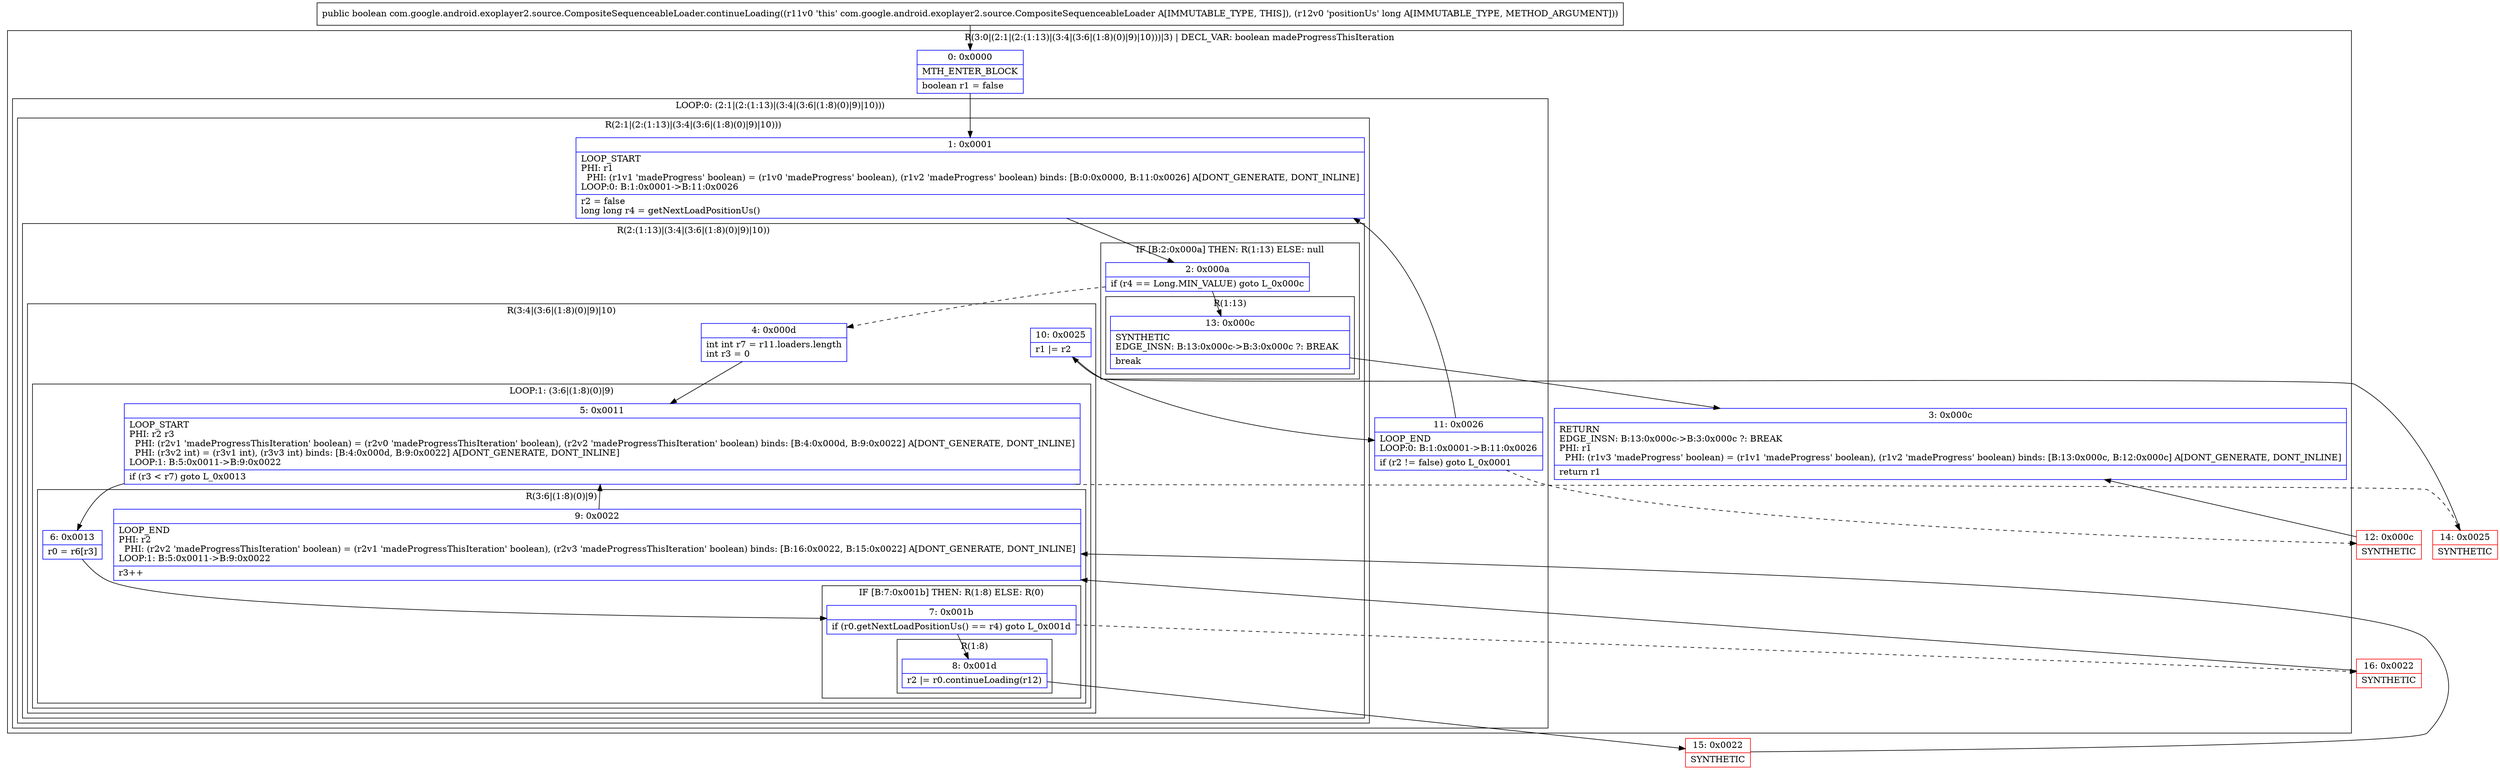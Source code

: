digraph "CFG forcom.google.android.exoplayer2.source.CompositeSequenceableLoader.continueLoading(J)Z" {
subgraph cluster_Region_449802897 {
label = "R(3:0|(2:1|(2:(1:13)|(3:4|(3:6|(1:8)(0)|9)|10)))|3) | DECL_VAR: boolean madeProgressThisIteration\l";
node [shape=record,color=blue];
Node_0 [shape=record,label="{0\:\ 0x0000|MTH_ENTER_BLOCK\l|boolean r1 = false\l}"];
subgraph cluster_LoopRegion_999002383 {
label = "LOOP:0: (2:1|(2:(1:13)|(3:4|(3:6|(1:8)(0)|9)|10)))";
node [shape=record,color=blue];
Node_11 [shape=record,label="{11\:\ 0x0026|LOOP_END\lLOOP:0: B:1:0x0001\-\>B:11:0x0026\l|if (r2 != false) goto L_0x0001\l}"];
subgraph cluster_Region_1190482067 {
label = "R(2:1|(2:(1:13)|(3:4|(3:6|(1:8)(0)|9)|10)))";
node [shape=record,color=blue];
Node_1 [shape=record,label="{1\:\ 0x0001|LOOP_START\lPHI: r1 \l  PHI: (r1v1 'madeProgress' boolean) = (r1v0 'madeProgress' boolean), (r1v2 'madeProgress' boolean) binds: [B:0:0x0000, B:11:0x0026] A[DONT_GENERATE, DONT_INLINE]\lLOOP:0: B:1:0x0001\-\>B:11:0x0026\l|r2 = false\llong long r4 = getNextLoadPositionUs()\l}"];
subgraph cluster_Region_317747113 {
label = "R(2:(1:13)|(3:4|(3:6|(1:8)(0)|9)|10))";
node [shape=record,color=blue];
subgraph cluster_IfRegion_241529354 {
label = "IF [B:2:0x000a] THEN: R(1:13) ELSE: null";
node [shape=record,color=blue];
Node_2 [shape=record,label="{2\:\ 0x000a|if (r4 == Long.MIN_VALUE) goto L_0x000c\l}"];
subgraph cluster_Region_904896151 {
label = "R(1:13)";
node [shape=record,color=blue];
Node_13 [shape=record,label="{13\:\ 0x000c|SYNTHETIC\lEDGE_INSN: B:13:0x000c\-\>B:3:0x000c ?: BREAK  \l|break\l}"];
}
}
subgraph cluster_Region_1054959435 {
label = "R(3:4|(3:6|(1:8)(0)|9)|10)";
node [shape=record,color=blue];
Node_4 [shape=record,label="{4\:\ 0x000d|int int r7 = r11.loaders.length\lint r3 = 0\l}"];
subgraph cluster_LoopRegion_173364365 {
label = "LOOP:1: (3:6|(1:8)(0)|9)";
node [shape=record,color=blue];
Node_5 [shape=record,label="{5\:\ 0x0011|LOOP_START\lPHI: r2 r3 \l  PHI: (r2v1 'madeProgressThisIteration' boolean) = (r2v0 'madeProgressThisIteration' boolean), (r2v2 'madeProgressThisIteration' boolean) binds: [B:4:0x000d, B:9:0x0022] A[DONT_GENERATE, DONT_INLINE]\l  PHI: (r3v2 int) = (r3v1 int), (r3v3 int) binds: [B:4:0x000d, B:9:0x0022] A[DONT_GENERATE, DONT_INLINE]\lLOOP:1: B:5:0x0011\-\>B:9:0x0022\l|if (r3 \< r7) goto L_0x0013\l}"];
subgraph cluster_Region_834897371 {
label = "R(3:6|(1:8)(0)|9)";
node [shape=record,color=blue];
Node_6 [shape=record,label="{6\:\ 0x0013|r0 = r6[r3]\l}"];
subgraph cluster_IfRegion_1660471965 {
label = "IF [B:7:0x001b] THEN: R(1:8) ELSE: R(0)";
node [shape=record,color=blue];
Node_7 [shape=record,label="{7\:\ 0x001b|if (r0.getNextLoadPositionUs() == r4) goto L_0x001d\l}"];
subgraph cluster_Region_1513171746 {
label = "R(1:8)";
node [shape=record,color=blue];
Node_8 [shape=record,label="{8\:\ 0x001d|r2 \|= r0.continueLoading(r12)\l}"];
}
subgraph cluster_Region_35968433 {
label = "R(0)";
node [shape=record,color=blue];
}
}
Node_9 [shape=record,label="{9\:\ 0x0022|LOOP_END\lPHI: r2 \l  PHI: (r2v2 'madeProgressThisIteration' boolean) = (r2v1 'madeProgressThisIteration' boolean), (r2v3 'madeProgressThisIteration' boolean) binds: [B:16:0x0022, B:15:0x0022] A[DONT_GENERATE, DONT_INLINE]\lLOOP:1: B:5:0x0011\-\>B:9:0x0022\l|r3++\l}"];
}
}
Node_10 [shape=record,label="{10\:\ 0x0025|r1 \|= r2\l}"];
}
}
}
}
Node_3 [shape=record,label="{3\:\ 0x000c|RETURN\lEDGE_INSN: B:13:0x000c\-\>B:3:0x000c ?: BREAK  \lPHI: r1 \l  PHI: (r1v3 'madeProgress' boolean) = (r1v1 'madeProgress' boolean), (r1v2 'madeProgress' boolean) binds: [B:13:0x000c, B:12:0x000c] A[DONT_GENERATE, DONT_INLINE]\l|return r1\l}"];
}
Node_12 [shape=record,color=red,label="{12\:\ 0x000c|SYNTHETIC\l}"];
Node_14 [shape=record,color=red,label="{14\:\ 0x0025|SYNTHETIC\l}"];
Node_15 [shape=record,color=red,label="{15\:\ 0x0022|SYNTHETIC\l}"];
Node_16 [shape=record,color=red,label="{16\:\ 0x0022|SYNTHETIC\l}"];
MethodNode[shape=record,label="{public boolean com.google.android.exoplayer2.source.CompositeSequenceableLoader.continueLoading((r11v0 'this' com.google.android.exoplayer2.source.CompositeSequenceableLoader A[IMMUTABLE_TYPE, THIS]), (r12v0 'positionUs' long A[IMMUTABLE_TYPE, METHOD_ARGUMENT])) }"];
MethodNode -> Node_0;
Node_0 -> Node_1;
Node_11 -> Node_1;
Node_11 -> Node_12[style=dashed];
Node_1 -> Node_2;
Node_2 -> Node_4[style=dashed];
Node_2 -> Node_13;
Node_13 -> Node_3;
Node_4 -> Node_5;
Node_5 -> Node_6;
Node_5 -> Node_14[style=dashed];
Node_6 -> Node_7;
Node_7 -> Node_8;
Node_7 -> Node_16[style=dashed];
Node_8 -> Node_15;
Node_9 -> Node_5;
Node_10 -> Node_11;
Node_12 -> Node_3;
Node_14 -> Node_10;
Node_15 -> Node_9;
Node_16 -> Node_9;
}

